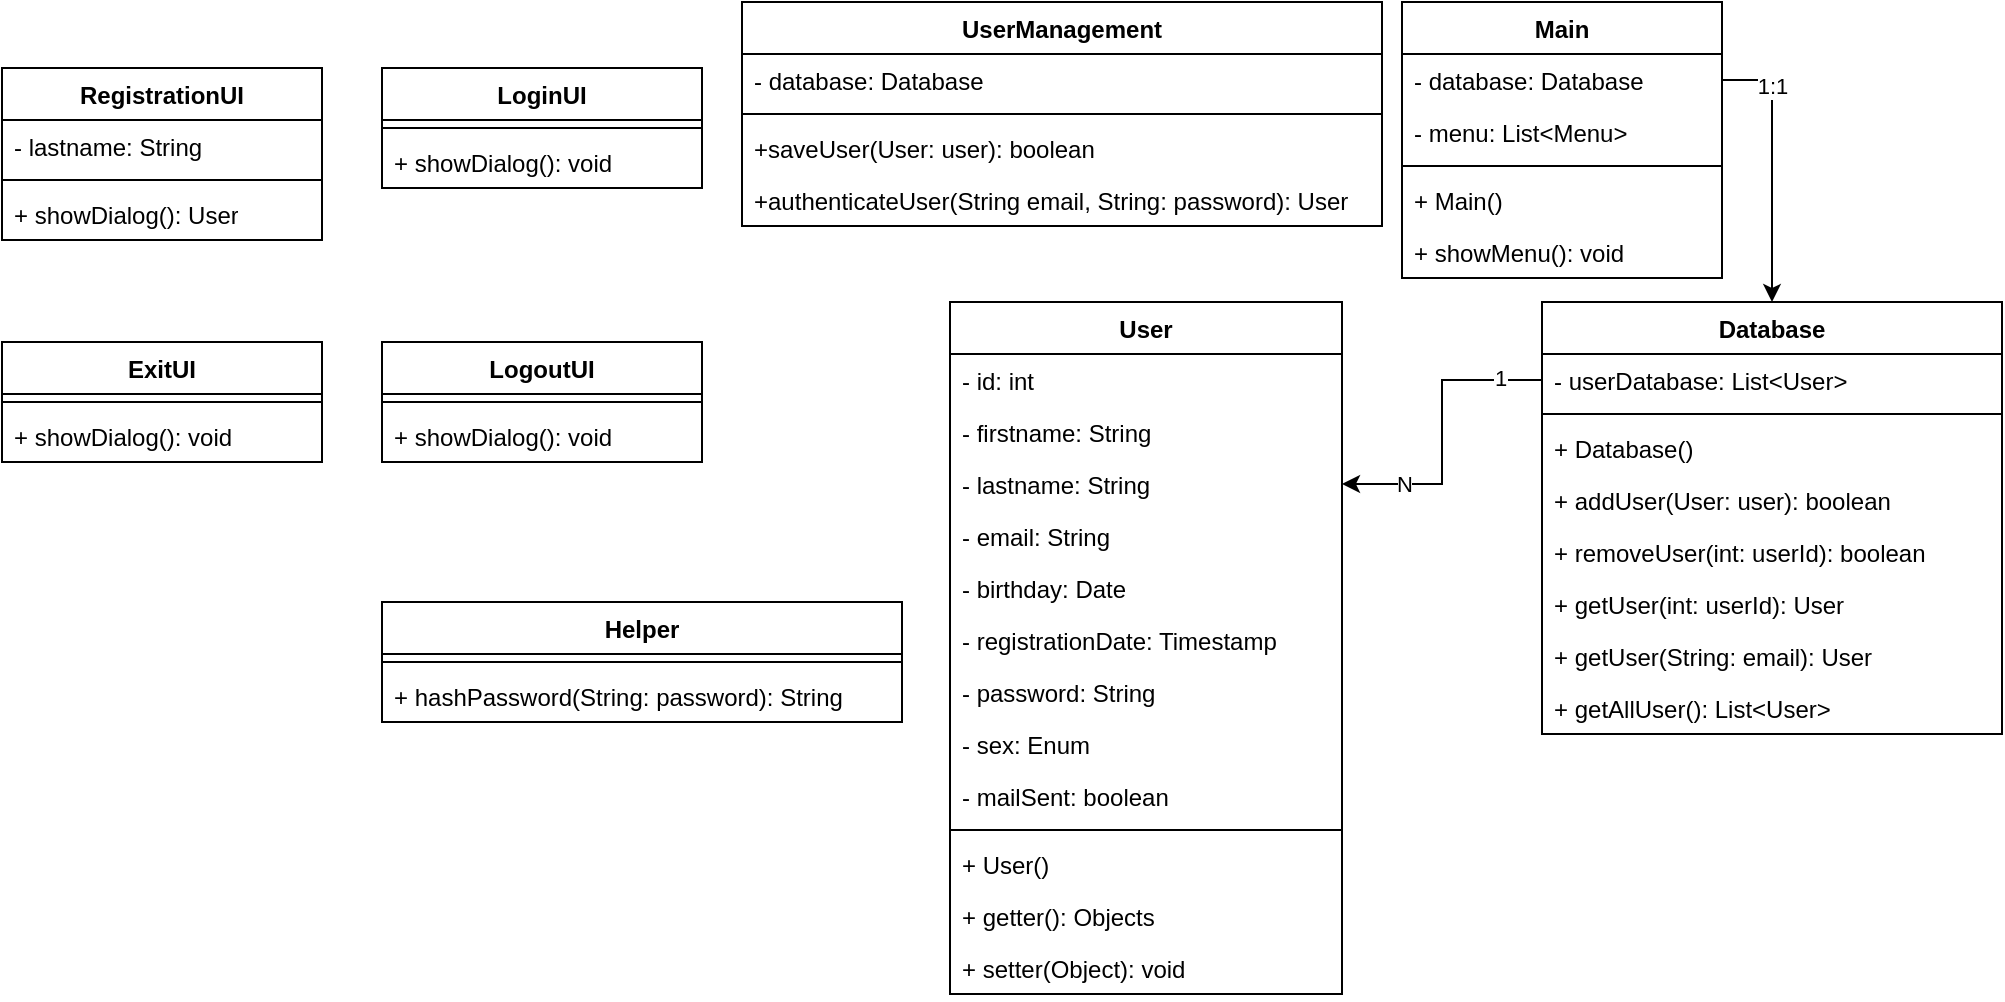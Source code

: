 <mxfile version="21.6.9" type="device">
  <diagram id="C5RBs43oDa-KdzZeNtuy" name="Page-1">
    <mxGraphModel dx="1981" dy="554" grid="1" gridSize="10" guides="1" tooltips="1" connect="1" arrows="1" fold="1" page="1" pageScale="1" pageWidth="827" pageHeight="1169" math="0" shadow="0">
      <root>
        <mxCell id="WIyWlLk6GJQsqaUBKTNV-0" />
        <mxCell id="WIyWlLk6GJQsqaUBKTNV-1" parent="WIyWlLk6GJQsqaUBKTNV-0" />
        <mxCell id="nYG3ZptGuPS_D1WKwsQM-0" value="User" style="swimlane;fontStyle=1;align=center;verticalAlign=top;childLayout=stackLayout;horizontal=1;startSize=26;horizontalStack=0;resizeParent=1;resizeParentMax=0;resizeLast=0;collapsible=1;marginBottom=0;whiteSpace=wrap;html=1;" vertex="1" parent="WIyWlLk6GJQsqaUBKTNV-1">
          <mxGeometry x="334" y="160" width="196" height="346" as="geometry" />
        </mxCell>
        <mxCell id="nYG3ZptGuPS_D1WKwsQM-7" value="- id: int" style="text;strokeColor=none;fillColor=none;align=left;verticalAlign=top;spacingLeft=4;spacingRight=4;overflow=hidden;rotatable=0;points=[[0,0.5],[1,0.5]];portConstraint=eastwest;whiteSpace=wrap;html=1;" vertex="1" parent="nYG3ZptGuPS_D1WKwsQM-0">
          <mxGeometry y="26" width="196" height="26" as="geometry" />
        </mxCell>
        <mxCell id="nYG3ZptGuPS_D1WKwsQM-1" value="- firstname: String" style="text;strokeColor=none;fillColor=none;align=left;verticalAlign=top;spacingLeft=4;spacingRight=4;overflow=hidden;rotatable=0;points=[[0,0.5],[1,0.5]];portConstraint=eastwest;whiteSpace=wrap;html=1;" vertex="1" parent="nYG3ZptGuPS_D1WKwsQM-0">
          <mxGeometry y="52" width="196" height="26" as="geometry" />
        </mxCell>
        <mxCell id="nYG3ZptGuPS_D1WKwsQM-4" value="- lastname: String" style="text;strokeColor=none;fillColor=none;align=left;verticalAlign=top;spacingLeft=4;spacingRight=4;overflow=hidden;rotatable=0;points=[[0,0.5],[1,0.5]];portConstraint=eastwest;whiteSpace=wrap;html=1;" vertex="1" parent="nYG3ZptGuPS_D1WKwsQM-0">
          <mxGeometry y="78" width="196" height="26" as="geometry" />
        </mxCell>
        <mxCell id="nYG3ZptGuPS_D1WKwsQM-5" value="- email: String" style="text;strokeColor=none;fillColor=none;align=left;verticalAlign=top;spacingLeft=4;spacingRight=4;overflow=hidden;rotatable=0;points=[[0,0.5],[1,0.5]];portConstraint=eastwest;whiteSpace=wrap;html=1;" vertex="1" parent="nYG3ZptGuPS_D1WKwsQM-0">
          <mxGeometry y="104" width="196" height="26" as="geometry" />
        </mxCell>
        <mxCell id="nYG3ZptGuPS_D1WKwsQM-6" value="- birthday: Date" style="text;strokeColor=none;fillColor=none;align=left;verticalAlign=top;spacingLeft=4;spacingRight=4;overflow=hidden;rotatable=0;points=[[0,0.5],[1,0.5]];portConstraint=eastwest;whiteSpace=wrap;html=1;" vertex="1" parent="nYG3ZptGuPS_D1WKwsQM-0">
          <mxGeometry y="130" width="196" height="26" as="geometry" />
        </mxCell>
        <mxCell id="nYG3ZptGuPS_D1WKwsQM-8" value="- registrationDate: Timestamp" style="text;strokeColor=none;fillColor=none;align=left;verticalAlign=top;spacingLeft=4;spacingRight=4;overflow=hidden;rotatable=0;points=[[0,0.5],[1,0.5]];portConstraint=eastwest;whiteSpace=wrap;html=1;" vertex="1" parent="nYG3ZptGuPS_D1WKwsQM-0">
          <mxGeometry y="156" width="196" height="26" as="geometry" />
        </mxCell>
        <mxCell id="nYG3ZptGuPS_D1WKwsQM-9" value="- password: String" style="text;strokeColor=none;fillColor=none;align=left;verticalAlign=top;spacingLeft=4;spacingRight=4;overflow=hidden;rotatable=0;points=[[0,0.5],[1,0.5]];portConstraint=eastwest;whiteSpace=wrap;html=1;" vertex="1" parent="nYG3ZptGuPS_D1WKwsQM-0">
          <mxGeometry y="182" width="196" height="26" as="geometry" />
        </mxCell>
        <mxCell id="nYG3ZptGuPS_D1WKwsQM-10" value="- sex: Enum" style="text;strokeColor=none;fillColor=none;align=left;verticalAlign=top;spacingLeft=4;spacingRight=4;overflow=hidden;rotatable=0;points=[[0,0.5],[1,0.5]];portConstraint=eastwest;whiteSpace=wrap;html=1;" vertex="1" parent="nYG3ZptGuPS_D1WKwsQM-0">
          <mxGeometry y="208" width="196" height="26" as="geometry" />
        </mxCell>
        <mxCell id="nYG3ZptGuPS_D1WKwsQM-11" value="- mailSent: boolean" style="text;strokeColor=none;fillColor=none;align=left;verticalAlign=top;spacingLeft=4;spacingRight=4;overflow=hidden;rotatable=0;points=[[0,0.5],[1,0.5]];portConstraint=eastwest;whiteSpace=wrap;html=1;" vertex="1" parent="nYG3ZptGuPS_D1WKwsQM-0">
          <mxGeometry y="234" width="196" height="26" as="geometry" />
        </mxCell>
        <mxCell id="nYG3ZptGuPS_D1WKwsQM-2" value="" style="line;strokeWidth=1;fillColor=none;align=left;verticalAlign=middle;spacingTop=-1;spacingLeft=3;spacingRight=3;rotatable=0;labelPosition=right;points=[];portConstraint=eastwest;strokeColor=inherit;" vertex="1" parent="nYG3ZptGuPS_D1WKwsQM-0">
          <mxGeometry y="260" width="196" height="8" as="geometry" />
        </mxCell>
        <mxCell id="nYG3ZptGuPS_D1WKwsQM-3" value="&lt;div&gt;+ User()&lt;/div&gt;" style="text;strokeColor=none;fillColor=none;align=left;verticalAlign=top;spacingLeft=4;spacingRight=4;overflow=hidden;rotatable=0;points=[[0,0.5],[1,0.5]];portConstraint=eastwest;whiteSpace=wrap;html=1;" vertex="1" parent="nYG3ZptGuPS_D1WKwsQM-0">
          <mxGeometry y="268" width="196" height="26" as="geometry" />
        </mxCell>
        <mxCell id="nYG3ZptGuPS_D1WKwsQM-12" value="&lt;div&gt;+ getter(): Objects&lt;br&gt;&lt;/div&gt;" style="text;strokeColor=none;fillColor=none;align=left;verticalAlign=top;spacingLeft=4;spacingRight=4;overflow=hidden;rotatable=0;points=[[0,0.5],[1,0.5]];portConstraint=eastwest;whiteSpace=wrap;html=1;" vertex="1" parent="nYG3ZptGuPS_D1WKwsQM-0">
          <mxGeometry y="294" width="196" height="26" as="geometry" />
        </mxCell>
        <mxCell id="nYG3ZptGuPS_D1WKwsQM-13" value="&lt;div&gt;+ setter(Object): void&lt;br&gt;&lt;/div&gt;" style="text;strokeColor=none;fillColor=none;align=left;verticalAlign=top;spacingLeft=4;spacingRight=4;overflow=hidden;rotatable=0;points=[[0,0.5],[1,0.5]];portConstraint=eastwest;whiteSpace=wrap;html=1;" vertex="1" parent="nYG3ZptGuPS_D1WKwsQM-0">
          <mxGeometry y="320" width="196" height="26" as="geometry" />
        </mxCell>
        <mxCell id="nYG3ZptGuPS_D1WKwsQM-14" value="Database" style="swimlane;fontStyle=1;align=center;verticalAlign=top;childLayout=stackLayout;horizontal=1;startSize=26;horizontalStack=0;resizeParent=1;resizeParentMax=0;resizeLast=0;collapsible=1;marginBottom=0;whiteSpace=wrap;html=1;" vertex="1" parent="WIyWlLk6GJQsqaUBKTNV-1">
          <mxGeometry x="630" y="160" width="230" height="216" as="geometry" />
        </mxCell>
        <mxCell id="nYG3ZptGuPS_D1WKwsQM-15" value="- userDatabase: List&amp;lt;User&amp;gt;" style="text;strokeColor=none;fillColor=none;align=left;verticalAlign=top;spacingLeft=4;spacingRight=4;overflow=hidden;rotatable=0;points=[[0,0.5],[1,0.5]];portConstraint=eastwest;whiteSpace=wrap;html=1;" vertex="1" parent="nYG3ZptGuPS_D1WKwsQM-14">
          <mxGeometry y="26" width="230" height="26" as="geometry" />
        </mxCell>
        <mxCell id="nYG3ZptGuPS_D1WKwsQM-16" value="" style="line;strokeWidth=1;fillColor=none;align=left;verticalAlign=middle;spacingTop=-1;spacingLeft=3;spacingRight=3;rotatable=0;labelPosition=right;points=[];portConstraint=eastwest;strokeColor=inherit;" vertex="1" parent="nYG3ZptGuPS_D1WKwsQM-14">
          <mxGeometry y="52" width="230" height="8" as="geometry" />
        </mxCell>
        <mxCell id="nYG3ZptGuPS_D1WKwsQM-17" value="+ Database()" style="text;strokeColor=none;fillColor=none;align=left;verticalAlign=top;spacingLeft=4;spacingRight=4;overflow=hidden;rotatable=0;points=[[0,0.5],[1,0.5]];portConstraint=eastwest;whiteSpace=wrap;html=1;" vertex="1" parent="nYG3ZptGuPS_D1WKwsQM-14">
          <mxGeometry y="60" width="230" height="26" as="geometry" />
        </mxCell>
        <mxCell id="nYG3ZptGuPS_D1WKwsQM-21" value="+ addUser(User: user): boolean" style="text;strokeColor=none;fillColor=none;align=left;verticalAlign=top;spacingLeft=4;spacingRight=4;overflow=hidden;rotatable=0;points=[[0,0.5],[1,0.5]];portConstraint=eastwest;whiteSpace=wrap;html=1;" vertex="1" parent="nYG3ZptGuPS_D1WKwsQM-14">
          <mxGeometry y="86" width="230" height="26" as="geometry" />
        </mxCell>
        <mxCell id="nYG3ZptGuPS_D1WKwsQM-22" value="+ removeUser(int: userId): boolean" style="text;strokeColor=none;fillColor=none;align=left;verticalAlign=top;spacingLeft=4;spacingRight=4;overflow=hidden;rotatable=0;points=[[0,0.5],[1,0.5]];portConstraint=eastwest;whiteSpace=wrap;html=1;" vertex="1" parent="nYG3ZptGuPS_D1WKwsQM-14">
          <mxGeometry y="112" width="230" height="26" as="geometry" />
        </mxCell>
        <mxCell id="nYG3ZptGuPS_D1WKwsQM-23" value="+ getUser(int: userId): User" style="text;strokeColor=none;fillColor=none;align=left;verticalAlign=top;spacingLeft=4;spacingRight=4;overflow=hidden;rotatable=0;points=[[0,0.5],[1,0.5]];portConstraint=eastwest;whiteSpace=wrap;html=1;" vertex="1" parent="nYG3ZptGuPS_D1WKwsQM-14">
          <mxGeometry y="138" width="230" height="26" as="geometry" />
        </mxCell>
        <mxCell id="nYG3ZptGuPS_D1WKwsQM-52" value="+ getUser(String: email): User" style="text;strokeColor=none;fillColor=none;align=left;verticalAlign=top;spacingLeft=4;spacingRight=4;overflow=hidden;rotatable=0;points=[[0,0.5],[1,0.5]];portConstraint=eastwest;whiteSpace=wrap;html=1;" vertex="1" parent="nYG3ZptGuPS_D1WKwsQM-14">
          <mxGeometry y="164" width="230" height="26" as="geometry" />
        </mxCell>
        <mxCell id="nYG3ZptGuPS_D1WKwsQM-24" value="+ getAllUser(): List&amp;lt;User&amp;gt;" style="text;strokeColor=none;fillColor=none;align=left;verticalAlign=top;spacingLeft=4;spacingRight=4;overflow=hidden;rotatable=0;points=[[0,0.5],[1,0.5]];portConstraint=eastwest;whiteSpace=wrap;html=1;" vertex="1" parent="nYG3ZptGuPS_D1WKwsQM-14">
          <mxGeometry y="190" width="230" height="26" as="geometry" />
        </mxCell>
        <mxCell id="nYG3ZptGuPS_D1WKwsQM-18" value="" style="edgeStyle=orthogonalEdgeStyle;rounded=0;orthogonalLoop=1;jettySize=auto;html=1;" edge="1" parent="WIyWlLk6GJQsqaUBKTNV-1" source="nYG3ZptGuPS_D1WKwsQM-15" target="nYG3ZptGuPS_D1WKwsQM-4">
          <mxGeometry relative="1" as="geometry" />
        </mxCell>
        <mxCell id="nYG3ZptGuPS_D1WKwsQM-19" value="1" style="edgeLabel;html=1;align=center;verticalAlign=middle;resizable=0;points=[];" vertex="1" connectable="0" parent="nYG3ZptGuPS_D1WKwsQM-18">
          <mxGeometry x="-0.724" y="-1" relative="1" as="geometry">
            <mxPoint as="offset" />
          </mxGeometry>
        </mxCell>
        <mxCell id="nYG3ZptGuPS_D1WKwsQM-20" value="N" style="edgeLabel;html=1;align=center;verticalAlign=middle;resizable=0;points=[];" vertex="1" connectable="0" parent="nYG3ZptGuPS_D1WKwsQM-18">
          <mxGeometry x="0.592" relative="1" as="geometry">
            <mxPoint as="offset" />
          </mxGeometry>
        </mxCell>
        <mxCell id="nYG3ZptGuPS_D1WKwsQM-25" value="Main" style="swimlane;fontStyle=1;align=center;verticalAlign=top;childLayout=stackLayout;horizontal=1;startSize=26;horizontalStack=0;resizeParent=1;resizeParentMax=0;resizeLast=0;collapsible=1;marginBottom=0;whiteSpace=wrap;html=1;" vertex="1" parent="WIyWlLk6GJQsqaUBKTNV-1">
          <mxGeometry x="560" y="10" width="160" height="138" as="geometry" />
        </mxCell>
        <mxCell id="nYG3ZptGuPS_D1WKwsQM-26" value="- database: Database" style="text;strokeColor=none;fillColor=none;align=left;verticalAlign=top;spacingLeft=4;spacingRight=4;overflow=hidden;rotatable=0;points=[[0,0.5],[1,0.5]];portConstraint=eastwest;whiteSpace=wrap;html=1;" vertex="1" parent="nYG3ZptGuPS_D1WKwsQM-25">
          <mxGeometry y="26" width="160" height="26" as="geometry" />
        </mxCell>
        <mxCell id="nYG3ZptGuPS_D1WKwsQM-29" value="- menu: List&amp;lt;Menu&amp;gt;" style="text;strokeColor=none;fillColor=none;align=left;verticalAlign=top;spacingLeft=4;spacingRight=4;overflow=hidden;rotatable=0;points=[[0,0.5],[1,0.5]];portConstraint=eastwest;whiteSpace=wrap;html=1;" vertex="1" parent="nYG3ZptGuPS_D1WKwsQM-25">
          <mxGeometry y="52" width="160" height="26" as="geometry" />
        </mxCell>
        <mxCell id="nYG3ZptGuPS_D1WKwsQM-27" value="" style="line;strokeWidth=1;fillColor=none;align=left;verticalAlign=middle;spacingTop=-1;spacingLeft=3;spacingRight=3;rotatable=0;labelPosition=right;points=[];portConstraint=eastwest;strokeColor=inherit;" vertex="1" parent="nYG3ZptGuPS_D1WKwsQM-25">
          <mxGeometry y="78" width="160" height="8" as="geometry" />
        </mxCell>
        <mxCell id="nYG3ZptGuPS_D1WKwsQM-28" value="+ Main()" style="text;strokeColor=none;fillColor=none;align=left;verticalAlign=top;spacingLeft=4;spacingRight=4;overflow=hidden;rotatable=0;points=[[0,0.5],[1,0.5]];portConstraint=eastwest;whiteSpace=wrap;html=1;" vertex="1" parent="nYG3ZptGuPS_D1WKwsQM-25">
          <mxGeometry y="86" width="160" height="26" as="geometry" />
        </mxCell>
        <mxCell id="nYG3ZptGuPS_D1WKwsQM-64" value="+ showMenu(): void" style="text;strokeColor=none;fillColor=none;align=left;verticalAlign=top;spacingLeft=4;spacingRight=4;overflow=hidden;rotatable=0;points=[[0,0.5],[1,0.5]];portConstraint=eastwest;whiteSpace=wrap;html=1;" vertex="1" parent="nYG3ZptGuPS_D1WKwsQM-25">
          <mxGeometry y="112" width="160" height="26" as="geometry" />
        </mxCell>
        <mxCell id="nYG3ZptGuPS_D1WKwsQM-31" style="edgeStyle=orthogonalEdgeStyle;rounded=0;orthogonalLoop=1;jettySize=auto;html=1;" edge="1" parent="WIyWlLk6GJQsqaUBKTNV-1" source="nYG3ZptGuPS_D1WKwsQM-26" target="nYG3ZptGuPS_D1WKwsQM-14">
          <mxGeometry relative="1" as="geometry" />
        </mxCell>
        <mxCell id="nYG3ZptGuPS_D1WKwsQM-32" value="1:1" style="edgeLabel;html=1;align=center;verticalAlign=middle;resizable=0;points=[];" vertex="1" connectable="0" parent="nYG3ZptGuPS_D1WKwsQM-31">
          <mxGeometry x="-0.587" relative="1" as="geometry">
            <mxPoint as="offset" />
          </mxGeometry>
        </mxCell>
        <mxCell id="nYG3ZptGuPS_D1WKwsQM-33" value="RegistrationUI" style="swimlane;fontStyle=1;align=center;verticalAlign=top;childLayout=stackLayout;horizontal=1;startSize=26;horizontalStack=0;resizeParent=1;resizeParentMax=0;resizeLast=0;collapsible=1;marginBottom=0;whiteSpace=wrap;html=1;" vertex="1" parent="WIyWlLk6GJQsqaUBKTNV-1">
          <mxGeometry x="-140" y="43" width="160" height="86" as="geometry" />
        </mxCell>
        <mxCell id="nYG3ZptGuPS_D1WKwsQM-65" value="- lastname: String" style="text;strokeColor=none;fillColor=none;align=left;verticalAlign=top;spacingLeft=4;spacingRight=4;overflow=hidden;rotatable=0;points=[[0,0.5],[1,0.5]];portConstraint=eastwest;whiteSpace=wrap;html=1;" vertex="1" parent="nYG3ZptGuPS_D1WKwsQM-33">
          <mxGeometry y="26" width="160" height="26" as="geometry" />
        </mxCell>
        <mxCell id="nYG3ZptGuPS_D1WKwsQM-35" value="" style="line;strokeWidth=1;fillColor=none;align=left;verticalAlign=middle;spacingTop=-1;spacingLeft=3;spacingRight=3;rotatable=0;labelPosition=right;points=[];portConstraint=eastwest;strokeColor=inherit;" vertex="1" parent="nYG3ZptGuPS_D1WKwsQM-33">
          <mxGeometry y="52" width="160" height="8" as="geometry" />
        </mxCell>
        <mxCell id="nYG3ZptGuPS_D1WKwsQM-36" value="+ showDialog(): User" style="text;strokeColor=none;fillColor=none;align=left;verticalAlign=top;spacingLeft=4;spacingRight=4;overflow=hidden;rotatable=0;points=[[0,0.5],[1,0.5]];portConstraint=eastwest;whiteSpace=wrap;html=1;" vertex="1" parent="nYG3ZptGuPS_D1WKwsQM-33">
          <mxGeometry y="60" width="160" height="26" as="geometry" />
        </mxCell>
        <mxCell id="nYG3ZptGuPS_D1WKwsQM-37" value="LoginUI" style="swimlane;fontStyle=1;align=center;verticalAlign=top;childLayout=stackLayout;horizontal=1;startSize=26;horizontalStack=0;resizeParent=1;resizeParentMax=0;resizeLast=0;collapsible=1;marginBottom=0;whiteSpace=wrap;html=1;" vertex="1" parent="WIyWlLk6GJQsqaUBKTNV-1">
          <mxGeometry x="50" y="43" width="160" height="60" as="geometry" />
        </mxCell>
        <mxCell id="nYG3ZptGuPS_D1WKwsQM-39" value="" style="line;strokeWidth=1;fillColor=none;align=left;verticalAlign=middle;spacingTop=-1;spacingLeft=3;spacingRight=3;rotatable=0;labelPosition=right;points=[];portConstraint=eastwest;strokeColor=inherit;" vertex="1" parent="nYG3ZptGuPS_D1WKwsQM-37">
          <mxGeometry y="26" width="160" height="8" as="geometry" />
        </mxCell>
        <mxCell id="nYG3ZptGuPS_D1WKwsQM-40" value="+ showDialog(): void" style="text;strokeColor=none;fillColor=none;align=left;verticalAlign=top;spacingLeft=4;spacingRight=4;overflow=hidden;rotatable=0;points=[[0,0.5],[1,0.5]];portConstraint=eastwest;whiteSpace=wrap;html=1;" vertex="1" parent="nYG3ZptGuPS_D1WKwsQM-37">
          <mxGeometry y="34" width="160" height="26" as="geometry" />
        </mxCell>
        <mxCell id="nYG3ZptGuPS_D1WKwsQM-41" value="ExitUI" style="swimlane;fontStyle=1;align=center;verticalAlign=top;childLayout=stackLayout;horizontal=1;startSize=26;horizontalStack=0;resizeParent=1;resizeParentMax=0;resizeLast=0;collapsible=1;marginBottom=0;whiteSpace=wrap;html=1;" vertex="1" parent="WIyWlLk6GJQsqaUBKTNV-1">
          <mxGeometry x="-140" y="180" width="160" height="60" as="geometry" />
        </mxCell>
        <mxCell id="nYG3ZptGuPS_D1WKwsQM-43" value="" style="line;strokeWidth=1;fillColor=none;align=left;verticalAlign=middle;spacingTop=-1;spacingLeft=3;spacingRight=3;rotatable=0;labelPosition=right;points=[];portConstraint=eastwest;strokeColor=inherit;" vertex="1" parent="nYG3ZptGuPS_D1WKwsQM-41">
          <mxGeometry y="26" width="160" height="8" as="geometry" />
        </mxCell>
        <mxCell id="nYG3ZptGuPS_D1WKwsQM-50" value="+ showDialog(): void" style="text;strokeColor=none;fillColor=none;align=left;verticalAlign=top;spacingLeft=4;spacingRight=4;overflow=hidden;rotatable=0;points=[[0,0.5],[1,0.5]];portConstraint=eastwest;whiteSpace=wrap;html=1;" vertex="1" parent="nYG3ZptGuPS_D1WKwsQM-41">
          <mxGeometry y="34" width="160" height="26" as="geometry" />
        </mxCell>
        <mxCell id="nYG3ZptGuPS_D1WKwsQM-45" value="LogoutUI" style="swimlane;fontStyle=1;align=center;verticalAlign=top;childLayout=stackLayout;horizontal=1;startSize=26;horizontalStack=0;resizeParent=1;resizeParentMax=0;resizeLast=0;collapsible=1;marginBottom=0;whiteSpace=wrap;html=1;" vertex="1" parent="WIyWlLk6GJQsqaUBKTNV-1">
          <mxGeometry x="50" y="180" width="160" height="60" as="geometry" />
        </mxCell>
        <mxCell id="nYG3ZptGuPS_D1WKwsQM-47" value="" style="line;strokeWidth=1;fillColor=none;align=left;verticalAlign=middle;spacingTop=-1;spacingLeft=3;spacingRight=3;rotatable=0;labelPosition=right;points=[];portConstraint=eastwest;strokeColor=inherit;" vertex="1" parent="nYG3ZptGuPS_D1WKwsQM-45">
          <mxGeometry y="26" width="160" height="8" as="geometry" />
        </mxCell>
        <mxCell id="nYG3ZptGuPS_D1WKwsQM-51" value="+ showDialog(): void" style="text;strokeColor=none;fillColor=none;align=left;verticalAlign=top;spacingLeft=4;spacingRight=4;overflow=hidden;rotatable=0;points=[[0,0.5],[1,0.5]];portConstraint=eastwest;whiteSpace=wrap;html=1;" vertex="1" parent="nYG3ZptGuPS_D1WKwsQM-45">
          <mxGeometry y="34" width="160" height="26" as="geometry" />
        </mxCell>
        <mxCell id="nYG3ZptGuPS_D1WKwsQM-53" value="UserManagement" style="swimlane;fontStyle=1;align=center;verticalAlign=top;childLayout=stackLayout;horizontal=1;startSize=26;horizontalStack=0;resizeParent=1;resizeParentMax=0;resizeLast=0;collapsible=1;marginBottom=0;whiteSpace=wrap;html=1;" vertex="1" parent="WIyWlLk6GJQsqaUBKTNV-1">
          <mxGeometry x="230" y="10" width="320" height="112" as="geometry" />
        </mxCell>
        <mxCell id="nYG3ZptGuPS_D1WKwsQM-54" value="- database: Database" style="text;strokeColor=none;fillColor=none;align=left;verticalAlign=top;spacingLeft=4;spacingRight=4;overflow=hidden;rotatable=0;points=[[0,0.5],[1,0.5]];portConstraint=eastwest;whiteSpace=wrap;html=1;" vertex="1" parent="nYG3ZptGuPS_D1WKwsQM-53">
          <mxGeometry y="26" width="320" height="26" as="geometry" />
        </mxCell>
        <mxCell id="nYG3ZptGuPS_D1WKwsQM-56" value="" style="line;strokeWidth=1;fillColor=none;align=left;verticalAlign=middle;spacingTop=-1;spacingLeft=3;spacingRight=3;rotatable=0;labelPosition=right;points=[];portConstraint=eastwest;strokeColor=inherit;" vertex="1" parent="nYG3ZptGuPS_D1WKwsQM-53">
          <mxGeometry y="52" width="320" height="8" as="geometry" />
        </mxCell>
        <mxCell id="nYG3ZptGuPS_D1WKwsQM-57" value="+saveUser(User: user): boolean" style="text;strokeColor=none;fillColor=none;align=left;verticalAlign=top;spacingLeft=4;spacingRight=4;overflow=hidden;rotatable=0;points=[[0,0.5],[1,0.5]];portConstraint=eastwest;whiteSpace=wrap;html=1;" vertex="1" parent="nYG3ZptGuPS_D1WKwsQM-53">
          <mxGeometry y="60" width="320" height="26" as="geometry" />
        </mxCell>
        <mxCell id="nYG3ZptGuPS_D1WKwsQM-63" value="+authenticateUser(String email, String: password): User" style="text;strokeColor=none;fillColor=none;align=left;verticalAlign=top;spacingLeft=4;spacingRight=4;overflow=hidden;rotatable=0;points=[[0,0.5],[1,0.5]];portConstraint=eastwest;whiteSpace=wrap;html=1;" vertex="1" parent="nYG3ZptGuPS_D1WKwsQM-53">
          <mxGeometry y="86" width="320" height="26" as="geometry" />
        </mxCell>
        <mxCell id="nYG3ZptGuPS_D1WKwsQM-58" value="Helper" style="swimlane;fontStyle=1;align=center;verticalAlign=top;childLayout=stackLayout;horizontal=1;startSize=26;horizontalStack=0;resizeParent=1;resizeParentMax=0;resizeLast=0;collapsible=1;marginBottom=0;whiteSpace=wrap;html=1;" vertex="1" parent="WIyWlLk6GJQsqaUBKTNV-1">
          <mxGeometry x="50" y="310" width="260" height="60" as="geometry" />
        </mxCell>
        <mxCell id="nYG3ZptGuPS_D1WKwsQM-61" value="" style="line;strokeWidth=1;fillColor=none;align=left;verticalAlign=middle;spacingTop=-1;spacingLeft=3;spacingRight=3;rotatable=0;labelPosition=right;points=[];portConstraint=eastwest;strokeColor=inherit;" vertex="1" parent="nYG3ZptGuPS_D1WKwsQM-58">
          <mxGeometry y="26" width="260" height="8" as="geometry" />
        </mxCell>
        <mxCell id="nYG3ZptGuPS_D1WKwsQM-62" value="+ hashPassword(String: password): String" style="text;strokeColor=none;fillColor=none;align=left;verticalAlign=top;spacingLeft=4;spacingRight=4;overflow=hidden;rotatable=0;points=[[0,0.5],[1,0.5]];portConstraint=eastwest;whiteSpace=wrap;html=1;" vertex="1" parent="nYG3ZptGuPS_D1WKwsQM-58">
          <mxGeometry y="34" width="260" height="26" as="geometry" />
        </mxCell>
      </root>
    </mxGraphModel>
  </diagram>
</mxfile>
